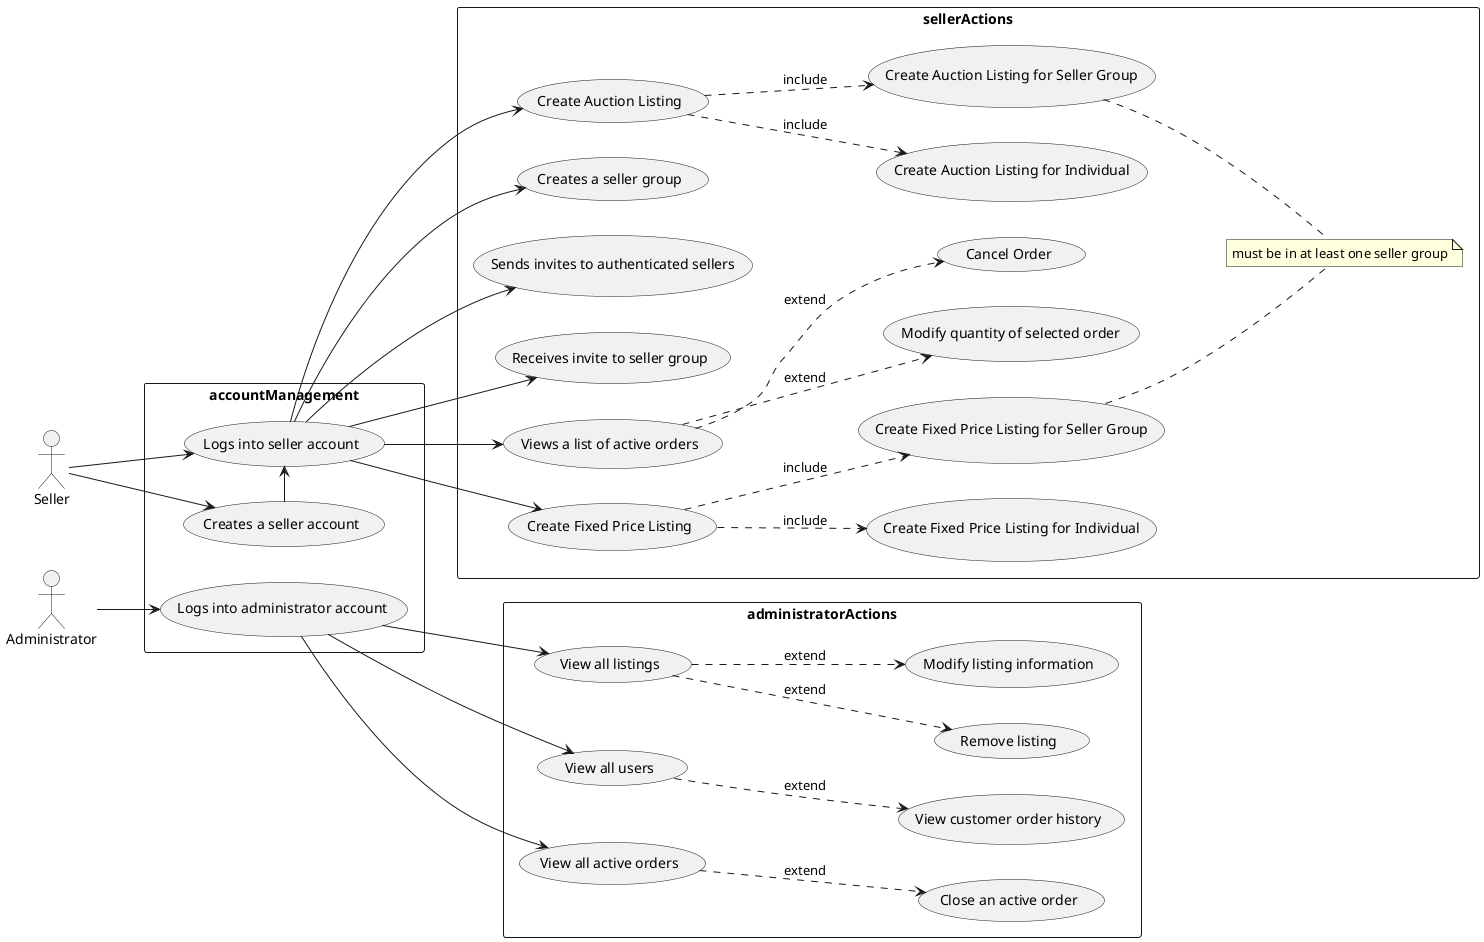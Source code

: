 @startuml
skinparam packageStyle rectangle
left to right direction
actor Seller
actor Administrator
rectangle accountManagement {
Seller --> (Logs into seller account)
Seller -> (Creates a seller account)
Administrator --> (Logs into administrator account)
(Creates a seller account) -> (Logs into seller account)
}

rectangle sellerActions {
note "must be in at least one seller group" as N1

(Logs into seller account) -->(Create Fixed Price Listing)
(Create Fixed Price Listing) -.> (Create Fixed Price Listing for Individual):include
(Create Fixed Price Listing) -.> (Create Fixed Price Listing for Seller Group):include
(Create Fixed Price Listing for Seller Group) .. (N1)

(Logs into seller account) --> (Create Auction Listing)
(Create Auction Listing) -.> (Create Auction Listing for Individual):include

(Create Auction Listing) -.> (Create Auction Listing for Seller Group): include
(Create Auction Listing for Seller Group) .. (N1)

(Logs into seller account) --> (Creates a seller group)
(Logs into seller account) --> (Sends invites to authenticated sellers)
(Logs into seller account) -> (Receives invite to seller group)
(Logs into seller account) -> (Views a list of active orders)
(Views a list of active orders) -.> (Modify quantity of selected order):extend
(Views a list of active orders) -.> (Cancel Order):extend



}

rectangle administratorActions {
    (Logs into administrator account) --> (View all listings)
    (Logs into administrator account) --> (View all users)
    (Logs into administrator account) --> (View all active orders)
    (View all active orders) -.> (Close an active order):extend
    (View all users) -.> (View customer order history):extend
    (View all listings) -.> (Remove listing):extend
    (View all listings) -.> (Modify listing information):extend
}

@enduml